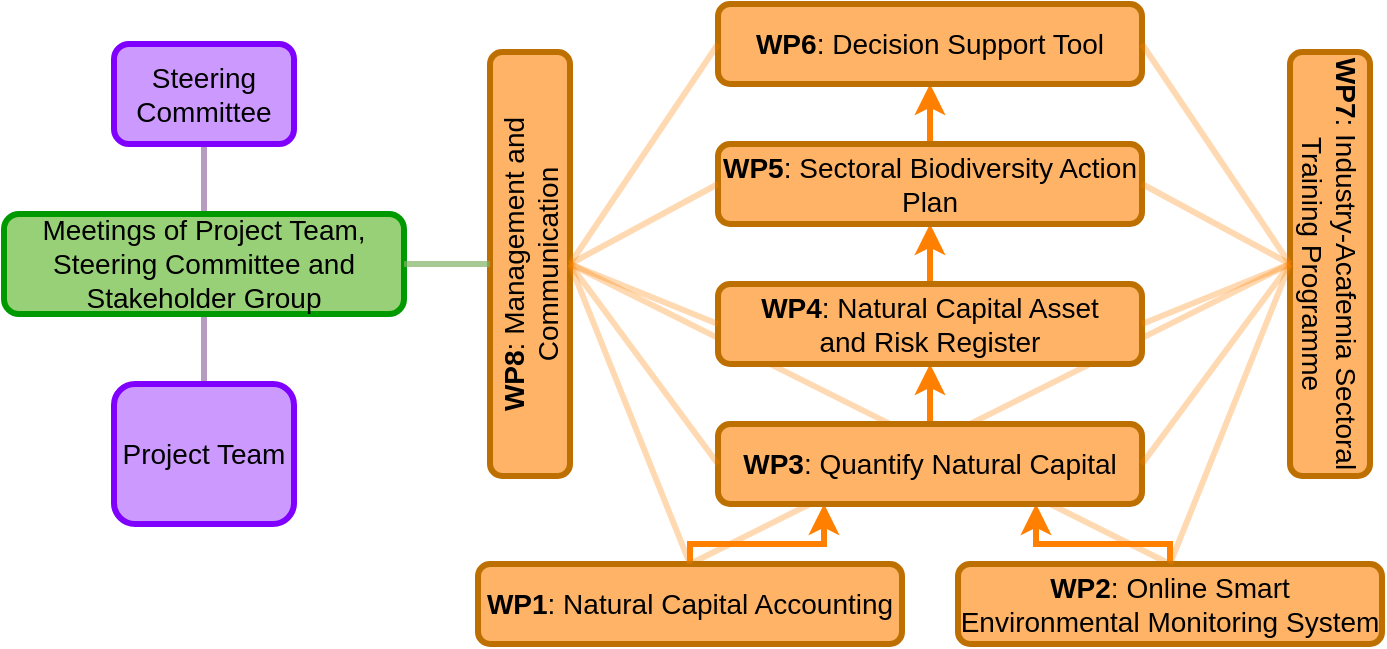 <mxfile version="27.0.5">
  <diagram name="Page-1" id="Gvh0o1rgWE31a1v0khyk">
    <mxGraphModel dx="1188" dy="619" grid="1" gridSize="10" guides="1" tooltips="1" connect="1" arrows="1" fold="1" page="1" pageScale="1" pageWidth="1654" pageHeight="1169" math="0" shadow="0">
      <root>
        <mxCell id="0" />
        <mxCell id="1" parent="0" />
        <mxCell id="comtehSHx23xVTa-2Klb-32" value="" style="endArrow=none;html=1;rounded=0;exitX=0.5;exitY=0;exitDx=0;exitDy=0;entryX=0.5;entryY=1;entryDx=0;entryDy=0;strokeColor=#FF8000;strokeWidth=3;opacity=30;fontFamily=Helvetica;fontSize=14;" edge="1" parent="1" source="comtehSHx23xVTa-2Klb-2" target="comtehSHx23xVTa-2Klb-8">
          <mxGeometry width="50" height="50" relative="1" as="geometry">
            <mxPoint x="657" y="370" as="sourcePoint" />
            <mxPoint x="717" y="220" as="targetPoint" />
          </mxGeometry>
        </mxCell>
        <mxCell id="comtehSHx23xVTa-2Klb-33" value="" style="endArrow=none;html=1;rounded=0;exitX=0.5;exitY=1;exitDx=0;exitDy=0;entryX=0.5;entryY=0;entryDx=0;entryDy=0;strokeColor=#FF8000;strokeWidth=3;opacity=30;fontFamily=Helvetica;fontSize=14;" edge="1" parent="1" source="comtehSHx23xVTa-2Klb-9" target="comtehSHx23xVTa-2Klb-3">
          <mxGeometry width="50" height="50" relative="1" as="geometry">
            <mxPoint x="357" y="220" as="sourcePoint" />
            <mxPoint x="417" y="370" as="targetPoint" />
          </mxGeometry>
        </mxCell>
        <mxCell id="comtehSHx23xVTa-2Klb-34" value="" style="endArrow=none;html=1;rounded=0;exitX=0.5;exitY=1;exitDx=0;exitDy=0;entryX=0.5;entryY=0;entryDx=0;entryDy=0;strokeColor=#9673a6;strokeWidth=3;opacity=70;fillColor=#e1d5e7;fontFamily=Helvetica;fontSize=14;" edge="1" parent="1" source="comtehSHx23xVTa-2Klb-12" target="comtehSHx23xVTa-2Klb-14">
          <mxGeometry width="50" height="50" relative="1" as="geometry">
            <mxPoint x="160" y="160" as="sourcePoint" />
            <mxPoint x="220" y="310" as="targetPoint" />
          </mxGeometry>
        </mxCell>
        <mxCell id="comtehSHx23xVTa-2Klb-18" value="" style="edgeStyle=orthogonalEdgeStyle;rounded=0;orthogonalLoop=1;jettySize=auto;html=1;entryX=0.25;entryY=1;entryDx=0;entryDy=0;fillColor=#fff2cc;strokeColor=#FF8000;strokeWidth=3;fontFamily=Helvetica;fontSize=14;exitX=0.5;exitY=0;exitDx=0;exitDy=0;" edge="1" parent="1" source="comtehSHx23xVTa-2Klb-2" target="comtehSHx23xVTa-2Klb-4">
          <mxGeometry relative="1" as="geometry">
            <Array as="points">
              <mxPoint x="413" y="350" />
              <mxPoint x="480" y="350" />
            </Array>
          </mxGeometry>
        </mxCell>
        <mxCell id="comtehSHx23xVTa-2Klb-2" value="&lt;b&gt;WP1&lt;/b&gt;: Natural Capital Accounting" style="rounded=1;whiteSpace=wrap;html=1;fillColor=#FFB366;strokeColor=#BD7000;fontColor=#000000;strokeWidth=3;fontFamily=Helvetica;fontSize=14;" vertex="1" parent="1">
          <mxGeometry x="307" y="360" width="212" height="40" as="geometry" />
        </mxCell>
        <mxCell id="comtehSHx23xVTa-2Klb-19" value="" style="edgeStyle=orthogonalEdgeStyle;rounded=0;orthogonalLoop=1;jettySize=auto;html=1;entryX=0.75;entryY=1;entryDx=0;entryDy=0;fillColor=#fff2cc;strokeColor=#FF8000;strokeWidth=3;fontFamily=Helvetica;fontSize=14;exitX=0.5;exitY=0;exitDx=0;exitDy=0;" edge="1" parent="1" source="comtehSHx23xVTa-2Klb-3" target="comtehSHx23xVTa-2Klb-4">
          <mxGeometry relative="1" as="geometry">
            <Array as="points">
              <mxPoint x="653" y="350" />
              <mxPoint x="586" y="350" />
            </Array>
          </mxGeometry>
        </mxCell>
        <mxCell id="comtehSHx23xVTa-2Klb-3" value="&lt;b&gt;WP2&lt;/b&gt;: Online Smart Environmental Monitoring System" style="rounded=1;whiteSpace=wrap;html=1;fillColor=#FFB366;strokeColor=#BD7000;fontColor=#000000;strokeWidth=3;fontFamily=Helvetica;fontSize=14;" vertex="1" parent="1">
          <mxGeometry x="547" y="360" width="212" height="40" as="geometry" />
        </mxCell>
        <mxCell id="comtehSHx23xVTa-2Klb-15" value="" style="edgeStyle=orthogonalEdgeStyle;rounded=0;orthogonalLoop=1;jettySize=auto;html=1;entryX=0.5;entryY=1;entryDx=0;entryDy=0;fillColor=#fff2cc;strokeColor=#FF8000;strokeWidth=3;fontFamily=Helvetica;fontSize=14;" edge="1" parent="1" source="comtehSHx23xVTa-2Klb-4" target="comtehSHx23xVTa-2Klb-5">
          <mxGeometry relative="1" as="geometry" />
        </mxCell>
        <mxCell id="comtehSHx23xVTa-2Klb-4" value="&lt;b&gt;WP3&lt;/b&gt;: Quantify Natural Capital" style="rounded=1;whiteSpace=wrap;html=1;fillColor=#FFB366;strokeColor=#BD7000;fontColor=#000000;strokeWidth=3;fontFamily=Helvetica;fontSize=14;" vertex="1" parent="1">
          <mxGeometry x="427" y="290" width="212" height="40" as="geometry" />
        </mxCell>
        <mxCell id="comtehSHx23xVTa-2Klb-16" value="" style="edgeStyle=orthogonalEdgeStyle;rounded=0;orthogonalLoop=1;jettySize=auto;html=1;entryX=0.5;entryY=1;entryDx=0;entryDy=0;fillColor=#fff2cc;strokeColor=#FF8000;strokeWidth=3;fontFamily=Helvetica;fontSize=14;" edge="1" parent="1" source="comtehSHx23xVTa-2Klb-5" target="comtehSHx23xVTa-2Klb-6">
          <mxGeometry relative="1" as="geometry" />
        </mxCell>
        <mxCell id="comtehSHx23xVTa-2Klb-5" value="&lt;b&gt;WP4&lt;/b&gt;: Natural Capital Asset &lt;br&gt;and Risk Register" style="rounded=1;whiteSpace=wrap;html=1;fillColor=#FFB366;strokeColor=#BD7000;fontColor=#000000;strokeWidth=3;fontFamily=Helvetica;fontSize=14;" vertex="1" parent="1">
          <mxGeometry x="427" y="220" width="212" height="40" as="geometry" />
        </mxCell>
        <mxCell id="comtehSHx23xVTa-2Klb-17" value="" style="edgeStyle=orthogonalEdgeStyle;rounded=0;orthogonalLoop=1;jettySize=auto;html=1;fillColor=#fff2cc;strokeColor=#FF8000;strokeWidth=3;fontFamily=Helvetica;fontSize=14;" edge="1" parent="1" source="comtehSHx23xVTa-2Klb-6" target="comtehSHx23xVTa-2Klb-7">
          <mxGeometry relative="1" as="geometry" />
        </mxCell>
        <mxCell id="comtehSHx23xVTa-2Klb-6" value="&lt;b&gt;WP5&lt;/b&gt;: Sectoral Biodiversity Action Plan" style="rounded=1;whiteSpace=wrap;html=1;fillColor=#FFB366;strokeColor=#BD7000;fontColor=#000000;strokeWidth=3;fontFamily=Helvetica;fontSize=14;" vertex="1" parent="1">
          <mxGeometry x="427" y="150" width="212" height="40" as="geometry" />
        </mxCell>
        <mxCell id="comtehSHx23xVTa-2Klb-7" value="&lt;b&gt;WP6&lt;/b&gt;: Decision Support Tool" style="rounded=1;whiteSpace=wrap;html=1;fillColor=#FFB366;strokeColor=#BD7000;fontColor=#000000;strokeWidth=3;fontFamily=Helvetica;fontSize=14;" vertex="1" parent="1">
          <mxGeometry x="427" y="80" width="212" height="40" as="geometry" />
        </mxCell>
        <mxCell id="comtehSHx23xVTa-2Klb-8" value="&lt;b&gt;WP7&lt;/b&gt;: Industry-Acafemia Sectoral Training Programme" style="rounded=1;whiteSpace=wrap;html=1;rotation=90;fillColor=#FFB366;strokeColor=#BD7000;fontColor=#000000;strokeWidth=3;fontFamily=Helvetica;fontSize=14;" vertex="1" parent="1">
          <mxGeometry x="627" y="190" width="212" height="40" as="geometry" />
        </mxCell>
        <mxCell id="comtehSHx23xVTa-2Klb-9" value="&lt;b&gt;WP8&lt;/b&gt;: Management and Communication" style="rounded=1;whiteSpace=wrap;html=1;rotation=-90;fillColor=#FFB366;strokeColor=#BD7000;fontColor=#000000;strokeWidth=3;fontFamily=Helvetica;fontSize=14;" vertex="1" parent="1">
          <mxGeometry x="227" y="190" width="212" height="40" as="geometry" />
        </mxCell>
        <mxCell id="comtehSHx23xVTa-2Klb-10" value="Meetings of Project Team, Steering Committee and Stakeholder Group" style="rounded=1;whiteSpace=wrap;html=1;rotation=0;fillColor=#97D077;strokeColor=#009900;strokeWidth=3;fontFamily=Helvetica;fontSize=14;" vertex="1" parent="1">
          <mxGeometry x="70" y="185" width="200" height="50" as="geometry" />
        </mxCell>
        <mxCell id="comtehSHx23xVTa-2Klb-12" value="Steering Committee" style="rounded=1;whiteSpace=wrap;html=1;rotation=0;fillColor=#CC99FF;strokeColor=#7F00FF;strokeWidth=3;fontFamily=Helvetica;fontSize=14;" vertex="1" parent="1">
          <mxGeometry x="125" y="100" width="90" height="50" as="geometry" />
        </mxCell>
        <mxCell id="comtehSHx23xVTa-2Klb-14" value="Project Team" style="rounded=1;whiteSpace=wrap;html=1;rotation=0;fillColor=#CC99FF;strokeColor=#7F00FF;strokeWidth=3;fontFamily=Helvetica;fontSize=14;" vertex="1" parent="1">
          <mxGeometry x="125" y="270" width="90" height="70" as="geometry" />
        </mxCell>
        <mxCell id="comtehSHx23xVTa-2Klb-22" value="" style="endArrow=none;html=1;rounded=0;exitX=0.5;exitY=0;exitDx=0;exitDy=0;entryX=0.5;entryY=1;entryDx=0;entryDy=0;strokeColor=#FF8000;strokeWidth=3;opacity=30;fontFamily=Helvetica;fontSize=14;" edge="1" parent="1" source="comtehSHx23xVTa-2Klb-3" target="comtehSHx23xVTa-2Klb-8">
          <mxGeometry width="50" height="50" relative="1" as="geometry">
            <mxPoint x="650" y="360" as="sourcePoint" />
            <mxPoint x="700" y="310" as="targetPoint" />
          </mxGeometry>
        </mxCell>
        <mxCell id="comtehSHx23xVTa-2Klb-23" value="" style="endArrow=none;html=1;rounded=0;exitX=1;exitY=0.5;exitDx=0;exitDy=0;entryX=0.5;entryY=1;entryDx=0;entryDy=0;strokeColor=#FF8000;strokeWidth=3;opacity=30;fontFamily=Helvetica;fontSize=14;" edge="1" parent="1" source="comtehSHx23xVTa-2Klb-4" target="comtehSHx23xVTa-2Klb-8">
          <mxGeometry width="50" height="50" relative="1" as="geometry">
            <mxPoint x="657" y="370" as="sourcePoint" />
            <mxPoint x="717" y="220" as="targetPoint" />
          </mxGeometry>
        </mxCell>
        <mxCell id="comtehSHx23xVTa-2Klb-24" value="" style="endArrow=none;html=1;rounded=0;exitX=1;exitY=0.5;exitDx=0;exitDy=0;entryX=0.5;entryY=1;entryDx=0;entryDy=0;strokeColor=#FF8000;strokeWidth=3;opacity=30;fontFamily=Helvetica;fontSize=14;" edge="1" parent="1" source="comtehSHx23xVTa-2Klb-5" target="comtehSHx23xVTa-2Klb-8">
          <mxGeometry width="50" height="50" relative="1" as="geometry">
            <mxPoint x="637" y="320" as="sourcePoint" />
            <mxPoint x="727" y="230" as="targetPoint" />
          </mxGeometry>
        </mxCell>
        <mxCell id="comtehSHx23xVTa-2Klb-25" value="" style="endArrow=none;html=1;rounded=0;exitX=1;exitY=0.5;exitDx=0;exitDy=0;entryX=0.5;entryY=1;entryDx=0;entryDy=0;strokeColor=#FF8000;strokeWidth=3;opacity=30;fontFamily=Helvetica;fontSize=14;" edge="1" parent="1" source="comtehSHx23xVTa-2Klb-6" target="comtehSHx23xVTa-2Klb-8">
          <mxGeometry width="50" height="50" relative="1" as="geometry">
            <mxPoint x="637" y="250" as="sourcePoint" />
            <mxPoint x="737" y="240" as="targetPoint" />
          </mxGeometry>
        </mxCell>
        <mxCell id="comtehSHx23xVTa-2Klb-26" value="" style="endArrow=none;html=1;rounded=0;exitX=1;exitY=0.5;exitDx=0;exitDy=0;entryX=0.5;entryY=1;entryDx=0;entryDy=0;strokeColor=#FF8000;strokeWidth=3;opacity=30;fontFamily=Helvetica;fontSize=14;" edge="1" parent="1" source="comtehSHx23xVTa-2Klb-7" target="comtehSHx23xVTa-2Klb-8">
          <mxGeometry width="50" height="50" relative="1" as="geometry">
            <mxPoint x="637" y="180" as="sourcePoint" />
            <mxPoint x="747" y="250" as="targetPoint" />
          </mxGeometry>
        </mxCell>
        <mxCell id="comtehSHx23xVTa-2Klb-27" value="" style="endArrow=none;html=1;rounded=0;exitX=0.5;exitY=1;exitDx=0;exitDy=0;entryX=0;entryY=0.5;entryDx=0;entryDy=0;strokeColor=#FF8000;strokeWidth=3;opacity=30;fontFamily=Helvetica;fontSize=14;" edge="1" parent="1" source="comtehSHx23xVTa-2Klb-9" target="comtehSHx23xVTa-2Klb-7">
          <mxGeometry width="50" height="50" relative="1" as="geometry">
            <mxPoint x="637" y="110" as="sourcePoint" />
            <mxPoint x="717" y="220" as="targetPoint" />
          </mxGeometry>
        </mxCell>
        <mxCell id="comtehSHx23xVTa-2Klb-28" value="" style="endArrow=none;html=1;rounded=0;exitX=0.5;exitY=1;exitDx=0;exitDy=0;entryX=0.5;entryY=0;entryDx=0;entryDy=0;strokeColor=#FF8000;strokeWidth=3;opacity=30;fontFamily=Helvetica;fontSize=14;" edge="1" parent="1" source="comtehSHx23xVTa-2Klb-9" target="comtehSHx23xVTa-2Klb-2">
          <mxGeometry width="50" height="50" relative="1" as="geometry">
            <mxPoint x="357" y="220" as="sourcePoint" />
            <mxPoint x="437" y="110" as="targetPoint" />
          </mxGeometry>
        </mxCell>
        <mxCell id="comtehSHx23xVTa-2Klb-29" value="" style="endArrow=none;html=1;rounded=0;exitX=0.5;exitY=1;exitDx=0;exitDy=0;entryX=0;entryY=0.5;entryDx=0;entryDy=0;strokeColor=#FF8000;strokeWidth=3;opacity=30;fontFamily=Helvetica;fontSize=14;" edge="1" parent="1" source="comtehSHx23xVTa-2Klb-9" target="comtehSHx23xVTa-2Klb-6">
          <mxGeometry width="50" height="50" relative="1" as="geometry">
            <mxPoint x="367" y="230" as="sourcePoint" />
            <mxPoint x="447" y="120" as="targetPoint" />
          </mxGeometry>
        </mxCell>
        <mxCell id="comtehSHx23xVTa-2Klb-30" value="" style="endArrow=none;html=1;rounded=0;exitX=0.5;exitY=1;exitDx=0;exitDy=0;entryX=0;entryY=0.5;entryDx=0;entryDy=0;strokeColor=#FF8000;strokeWidth=3;opacity=30;fontFamily=Helvetica;fontSize=14;" edge="1" parent="1" source="comtehSHx23xVTa-2Klb-9" target="comtehSHx23xVTa-2Klb-5">
          <mxGeometry width="50" height="50" relative="1" as="geometry">
            <mxPoint x="377" y="240" as="sourcePoint" />
            <mxPoint x="457" y="130" as="targetPoint" />
          </mxGeometry>
        </mxCell>
        <mxCell id="comtehSHx23xVTa-2Klb-31" value="" style="endArrow=none;html=1;rounded=0;exitX=0.5;exitY=1;exitDx=0;exitDy=0;entryX=0;entryY=0.5;entryDx=0;entryDy=0;strokeColor=#FF8000;strokeWidth=3;opacity=30;fontFamily=Helvetica;fontSize=14;" edge="1" parent="1" source="comtehSHx23xVTa-2Klb-9" target="comtehSHx23xVTa-2Klb-4">
          <mxGeometry width="50" height="50" relative="1" as="geometry">
            <mxPoint x="387" y="250" as="sourcePoint" />
            <mxPoint x="467" y="140" as="targetPoint" />
          </mxGeometry>
        </mxCell>
        <mxCell id="comtehSHx23xVTa-2Klb-35" value="" style="endArrow=none;html=1;rounded=0;exitX=0.5;exitY=0;exitDx=0;exitDy=0;entryX=1;entryY=0.5;entryDx=0;entryDy=0;strokeColor=#82b366;strokeWidth=3;opacity=70;fillColor=#d5e8d4;fontFamily=Helvetica;fontSize=14;" edge="1" parent="1" source="comtehSHx23xVTa-2Klb-9" target="comtehSHx23xVTa-2Klb-10">
          <mxGeometry width="50" height="50" relative="1" as="geometry">
            <mxPoint x="180" y="170" as="sourcePoint" />
            <mxPoint x="180" y="290" as="targetPoint" />
          </mxGeometry>
        </mxCell>
      </root>
    </mxGraphModel>
  </diagram>
</mxfile>
